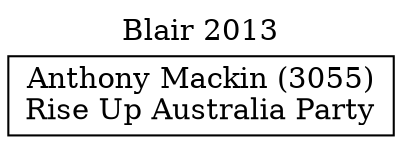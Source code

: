 // House preference flow
digraph "Anthony Mackin (3055)_Blair_2013" {
	graph [label="Blair 2013" labelloc=t mclimit=10]
	node [shape=box]
	"Anthony Mackin (3055)" [label="Anthony Mackin (3055)
Rise Up Australia Party"]
}
